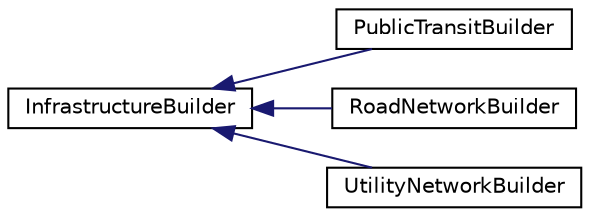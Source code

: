 digraph "Graphical Class Hierarchy"
{
 // LATEX_PDF_SIZE
  edge [fontname="Helvetica",fontsize="10",labelfontname="Helvetica",labelfontsize="10"];
  node [fontname="Helvetica",fontsize="10",shape=record];
  rankdir="LR";
  Node0 [label="InfrastructureBuilder",height=0.2,width=0.4,color="black", fillcolor="white", style="filled",URL="$classInfrastructureBuilder.html",tooltip="Abstract builder class that defines the interface for constructing Infrastructure objects."];
  Node0 -> Node1 [dir="back",color="midnightblue",fontsize="10",style="solid",fontname="Helvetica"];
  Node1 [label="PublicTransitBuilder",height=0.2,width=0.4,color="black", fillcolor="white", style="filled",URL="$classPublicTransitBuilder.html",tooltip="Builder class for constructing PublicTransit objects."];
  Node0 -> Node2 [dir="back",color="midnightblue",fontsize="10",style="solid",fontname="Helvetica"];
  Node2 [label="RoadNetworkBuilder",height=0.2,width=0.4,color="black", fillcolor="white", style="filled",URL="$classRoadNetworkBuilder.html",tooltip="A builder class responsible for constructing road network infrastructure @inherits InfrastructureBuil..."];
  Node0 -> Node3 [dir="back",color="midnightblue",fontsize="10",style="solid",fontname="Helvetica"];
  Node3 [label="UtilityNetworkBuilder",height=0.2,width=0.4,color="black", fillcolor="white", style="filled",URL="$classUtilityNetworkBuilder.html",tooltip="Builder class that constructs UtilityNetwork objects."];
}
